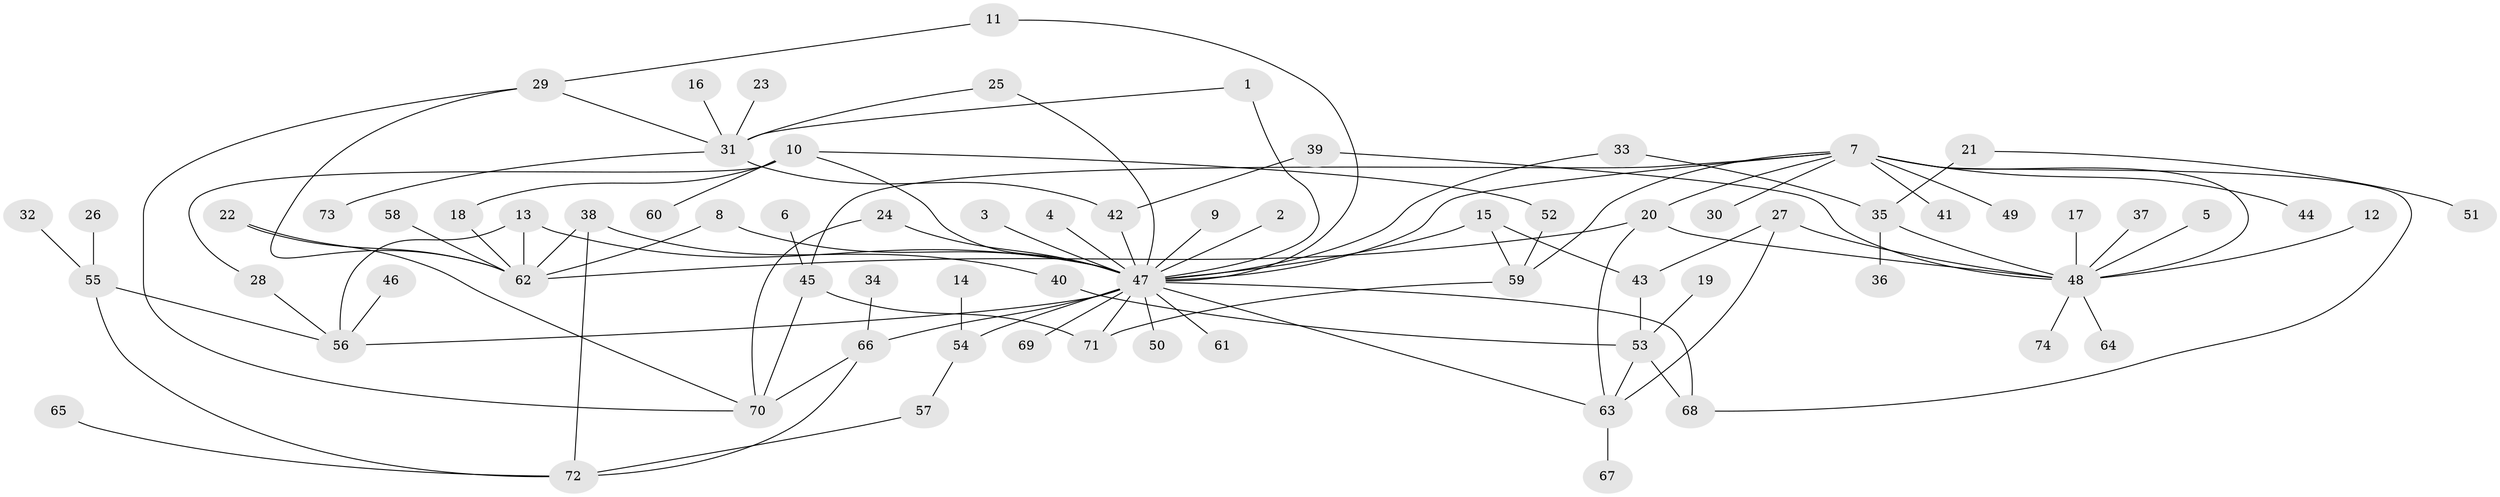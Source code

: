 // original degree distribution, {28: 0.006993006993006993, 3: 0.08391608391608392, 10: 0.006993006993006993, 12: 0.006993006993006993, 2: 0.13286713286713286, 1: 0.6013986013986014, 7: 0.04195804195804196, 8: 0.006993006993006993, 13: 0.006993006993006993, 6: 0.03496503496503497, 5: 0.03496503496503497, 4: 0.03496503496503497}
// Generated by graph-tools (version 1.1) at 2025/01/03/09/25 03:01:49]
// undirected, 74 vertices, 103 edges
graph export_dot {
graph [start="1"]
  node [color=gray90,style=filled];
  1;
  2;
  3;
  4;
  5;
  6;
  7;
  8;
  9;
  10;
  11;
  12;
  13;
  14;
  15;
  16;
  17;
  18;
  19;
  20;
  21;
  22;
  23;
  24;
  25;
  26;
  27;
  28;
  29;
  30;
  31;
  32;
  33;
  34;
  35;
  36;
  37;
  38;
  39;
  40;
  41;
  42;
  43;
  44;
  45;
  46;
  47;
  48;
  49;
  50;
  51;
  52;
  53;
  54;
  55;
  56;
  57;
  58;
  59;
  60;
  61;
  62;
  63;
  64;
  65;
  66;
  67;
  68;
  69;
  70;
  71;
  72;
  73;
  74;
  1 -- 31 [weight=1.0];
  1 -- 47 [weight=1.0];
  2 -- 47 [weight=1.0];
  3 -- 47 [weight=1.0];
  4 -- 47 [weight=1.0];
  5 -- 48 [weight=1.0];
  6 -- 45 [weight=1.0];
  7 -- 20 [weight=1.0];
  7 -- 30 [weight=1.0];
  7 -- 41 [weight=1.0];
  7 -- 44 [weight=1.0];
  7 -- 45 [weight=1.0];
  7 -- 47 [weight=1.0];
  7 -- 48 [weight=1.0];
  7 -- 49 [weight=1.0];
  7 -- 59 [weight=1.0];
  7 -- 68 [weight=1.0];
  8 -- 47 [weight=1.0];
  8 -- 62 [weight=1.0];
  9 -- 47 [weight=1.0];
  10 -- 18 [weight=1.0];
  10 -- 28 [weight=1.0];
  10 -- 47 [weight=1.0];
  10 -- 52 [weight=1.0];
  10 -- 60 [weight=1.0];
  11 -- 29 [weight=1.0];
  11 -- 47 [weight=1.0];
  12 -- 48 [weight=1.0];
  13 -- 47 [weight=1.0];
  13 -- 56 [weight=1.0];
  13 -- 62 [weight=1.0];
  14 -- 54 [weight=1.0];
  15 -- 43 [weight=1.0];
  15 -- 47 [weight=1.0];
  15 -- 59 [weight=1.0];
  16 -- 31 [weight=1.0];
  17 -- 48 [weight=1.0];
  18 -- 62 [weight=1.0];
  19 -- 53 [weight=1.0];
  20 -- 48 [weight=1.0];
  20 -- 62 [weight=1.0];
  20 -- 63 [weight=1.0];
  21 -- 35 [weight=1.0];
  21 -- 51 [weight=1.0];
  22 -- 62 [weight=1.0];
  22 -- 70 [weight=1.0];
  23 -- 31 [weight=1.0];
  24 -- 47 [weight=1.0];
  24 -- 70 [weight=1.0];
  25 -- 31 [weight=1.0];
  25 -- 47 [weight=1.0];
  26 -- 55 [weight=1.0];
  27 -- 43 [weight=1.0];
  27 -- 48 [weight=1.0];
  27 -- 63 [weight=1.0];
  28 -- 56 [weight=1.0];
  29 -- 31 [weight=1.0];
  29 -- 62 [weight=1.0];
  29 -- 70 [weight=1.0];
  31 -- 42 [weight=1.0];
  31 -- 73 [weight=1.0];
  32 -- 55 [weight=1.0];
  33 -- 35 [weight=1.0];
  33 -- 47 [weight=1.0];
  34 -- 66 [weight=1.0];
  35 -- 36 [weight=1.0];
  35 -- 48 [weight=1.0];
  37 -- 48 [weight=1.0];
  38 -- 40 [weight=1.0];
  38 -- 62 [weight=1.0];
  38 -- 72 [weight=1.0];
  39 -- 42 [weight=1.0];
  39 -- 48 [weight=1.0];
  40 -- 53 [weight=1.0];
  42 -- 47 [weight=1.0];
  43 -- 53 [weight=1.0];
  45 -- 70 [weight=1.0];
  45 -- 71 [weight=1.0];
  46 -- 56 [weight=1.0];
  47 -- 50 [weight=1.0];
  47 -- 54 [weight=1.0];
  47 -- 56 [weight=1.0];
  47 -- 61 [weight=1.0];
  47 -- 63 [weight=1.0];
  47 -- 66 [weight=1.0];
  47 -- 68 [weight=1.0];
  47 -- 69 [weight=1.0];
  47 -- 71 [weight=1.0];
  48 -- 64 [weight=1.0];
  48 -- 74 [weight=1.0];
  52 -- 59 [weight=1.0];
  53 -- 63 [weight=1.0];
  53 -- 68 [weight=1.0];
  54 -- 57 [weight=1.0];
  55 -- 56 [weight=1.0];
  55 -- 72 [weight=1.0];
  57 -- 72 [weight=1.0];
  58 -- 62 [weight=1.0];
  59 -- 71 [weight=1.0];
  63 -- 67 [weight=1.0];
  65 -- 72 [weight=1.0];
  66 -- 70 [weight=1.0];
  66 -- 72 [weight=1.0];
}
